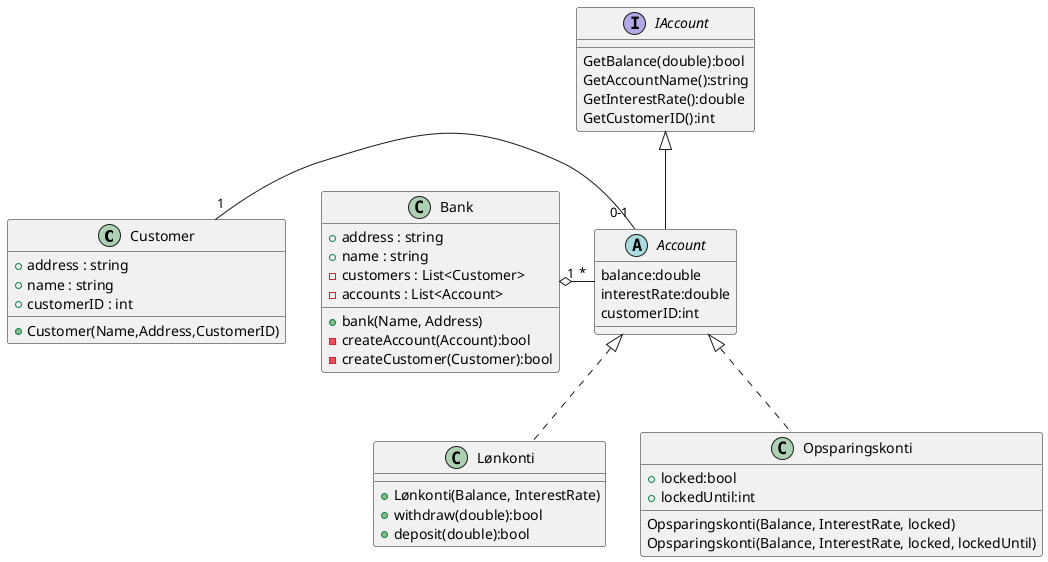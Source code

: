 @startuml

class Customer {
+address : string
+name : string
+customerID : int
+Customer(Name,Address,CustomerID)
}
interface IAccount {
GetBalance(double):bool
GetAccountName():string
GetInterestRate():double
GetCustomerID():int
}
abstract class Account {
balance:double
interestRate:double
customerID:int
}
class Lønkonti {
+Lønkonti(Balance, InterestRate)
+withdraw(double):bool
+deposit(double):bool
}
class Opsparingskonti {
Opsparingskonti(Balance, InterestRate, locked)
Opsparingskonti(Balance, InterestRate, locked, lockedUntil)
+locked:bool
+lockedUntil:int
}
class Bank {
+bank(Name, Address)
+address : string
+name : string
-customers : List<Customer>
-accounts : List<Account>
-createAccount(Account):bool
-createCustomer(Customer):bool
}

Account -up-|> IAccount
Customer "1" - "0-1" Account
Bank "1" o- "*" Account
Lønkonti .up.|> Account
Opsparingskonti .up.|> Account

@enduml